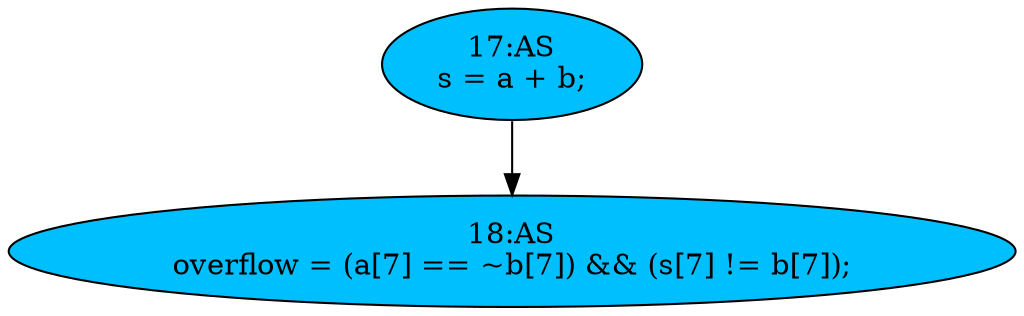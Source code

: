 strict digraph "compose( ,  )" {
	node [label="\N"];
	"18:AS"	[ast="<pyverilog.vparser.ast.Assign object at 0x7ff7d6d4e2d0>",
		def_var="['overflow']",
		fillcolor=deepskyblue,
		label="18:AS
overflow = (a[7] == ~b[7]) && (s[7] != b[7]);",
		statements="[]",
		style=filled,
		typ=Assign,
		use_var="['a', 'b', 's', 'b']"];
	"17:AS"	[ast="<pyverilog.vparser.ast.Assign object at 0x7ff7d6d56950>",
		def_var="['s']",
		fillcolor=deepskyblue,
		label="17:AS
s = a + b;",
		statements="[]",
		style=filled,
		typ=Assign,
		use_var="['a', 'b']"];
	"17:AS" -> "18:AS";
}
